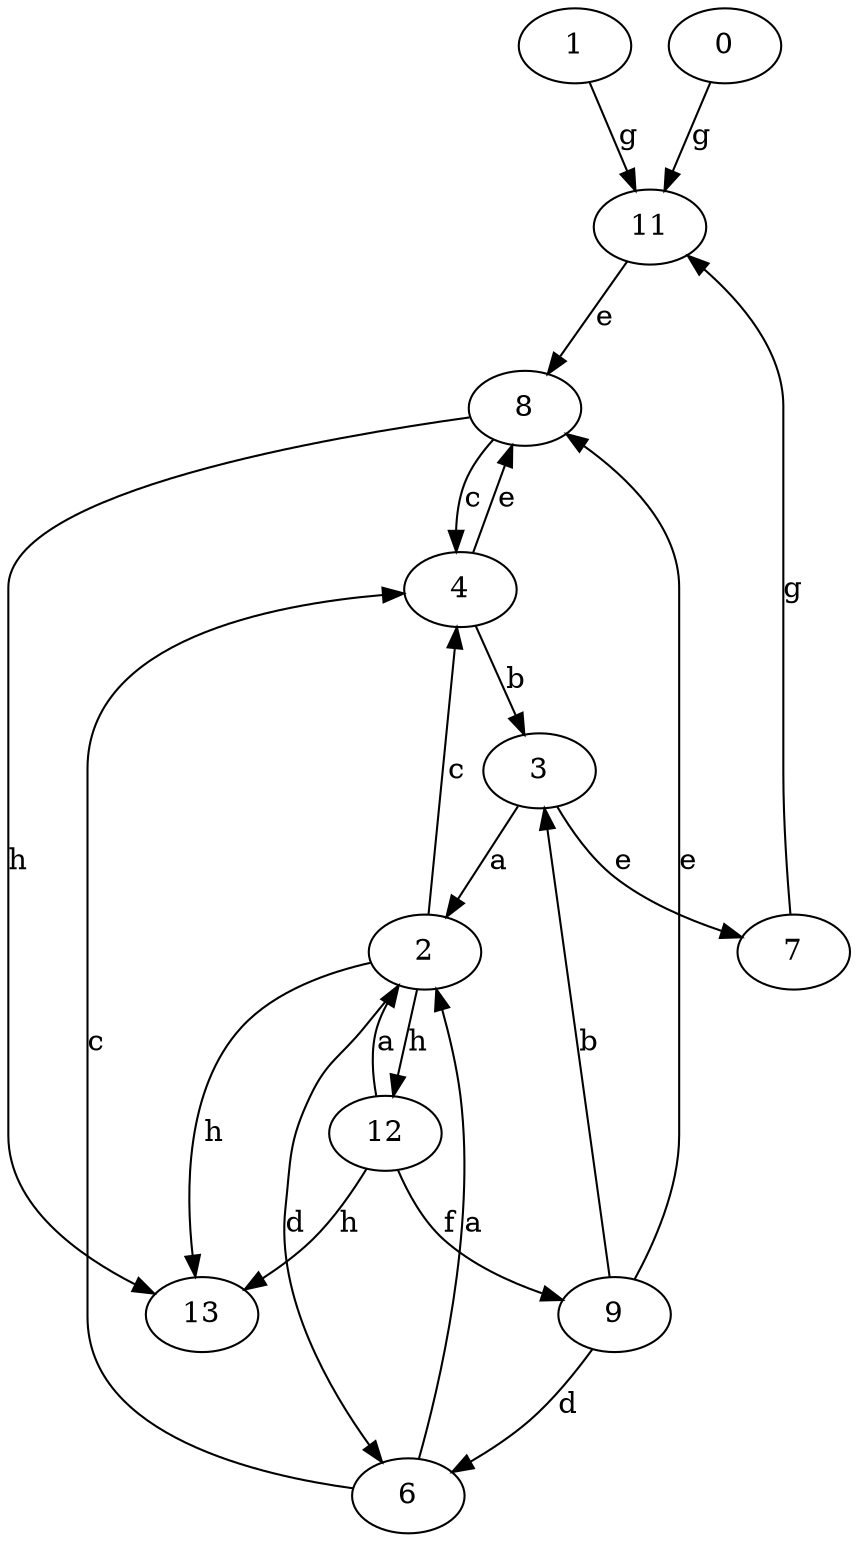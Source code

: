 strict digraph  {
1;
2;
3;
4;
6;
7;
8;
0;
9;
11;
12;
13;
1 -> 11  [label=g];
2 -> 4  [label=c];
2 -> 6  [label=d];
2 -> 12  [label=h];
2 -> 13  [label=h];
3 -> 2  [label=a];
3 -> 7  [label=e];
4 -> 3  [label=b];
4 -> 8  [label=e];
6 -> 2  [label=a];
6 -> 4  [label=c];
7 -> 11  [label=g];
8 -> 4  [label=c];
8 -> 13  [label=h];
0 -> 11  [label=g];
9 -> 3  [label=b];
9 -> 6  [label=d];
9 -> 8  [label=e];
11 -> 8  [label=e];
12 -> 2  [label=a];
12 -> 9  [label=f];
12 -> 13  [label=h];
}
